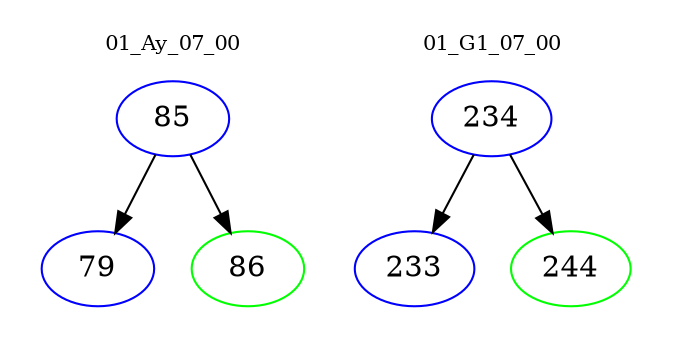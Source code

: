 digraph{
subgraph cluster_0 {
color = white
label = "01_Ay_07_00";
fontsize=10;
T0_85 [label="85", color="blue"]
T0_85 -> T0_79 [color="black"]
T0_79 [label="79", color="blue"]
T0_85 -> T0_86 [color="black"]
T0_86 [label="86", color="green"]
}
subgraph cluster_1 {
color = white
label = "01_G1_07_00";
fontsize=10;
T1_234 [label="234", color="blue"]
T1_234 -> T1_233 [color="black"]
T1_233 [label="233", color="blue"]
T1_234 -> T1_244 [color="black"]
T1_244 [label="244", color="green"]
}
}
